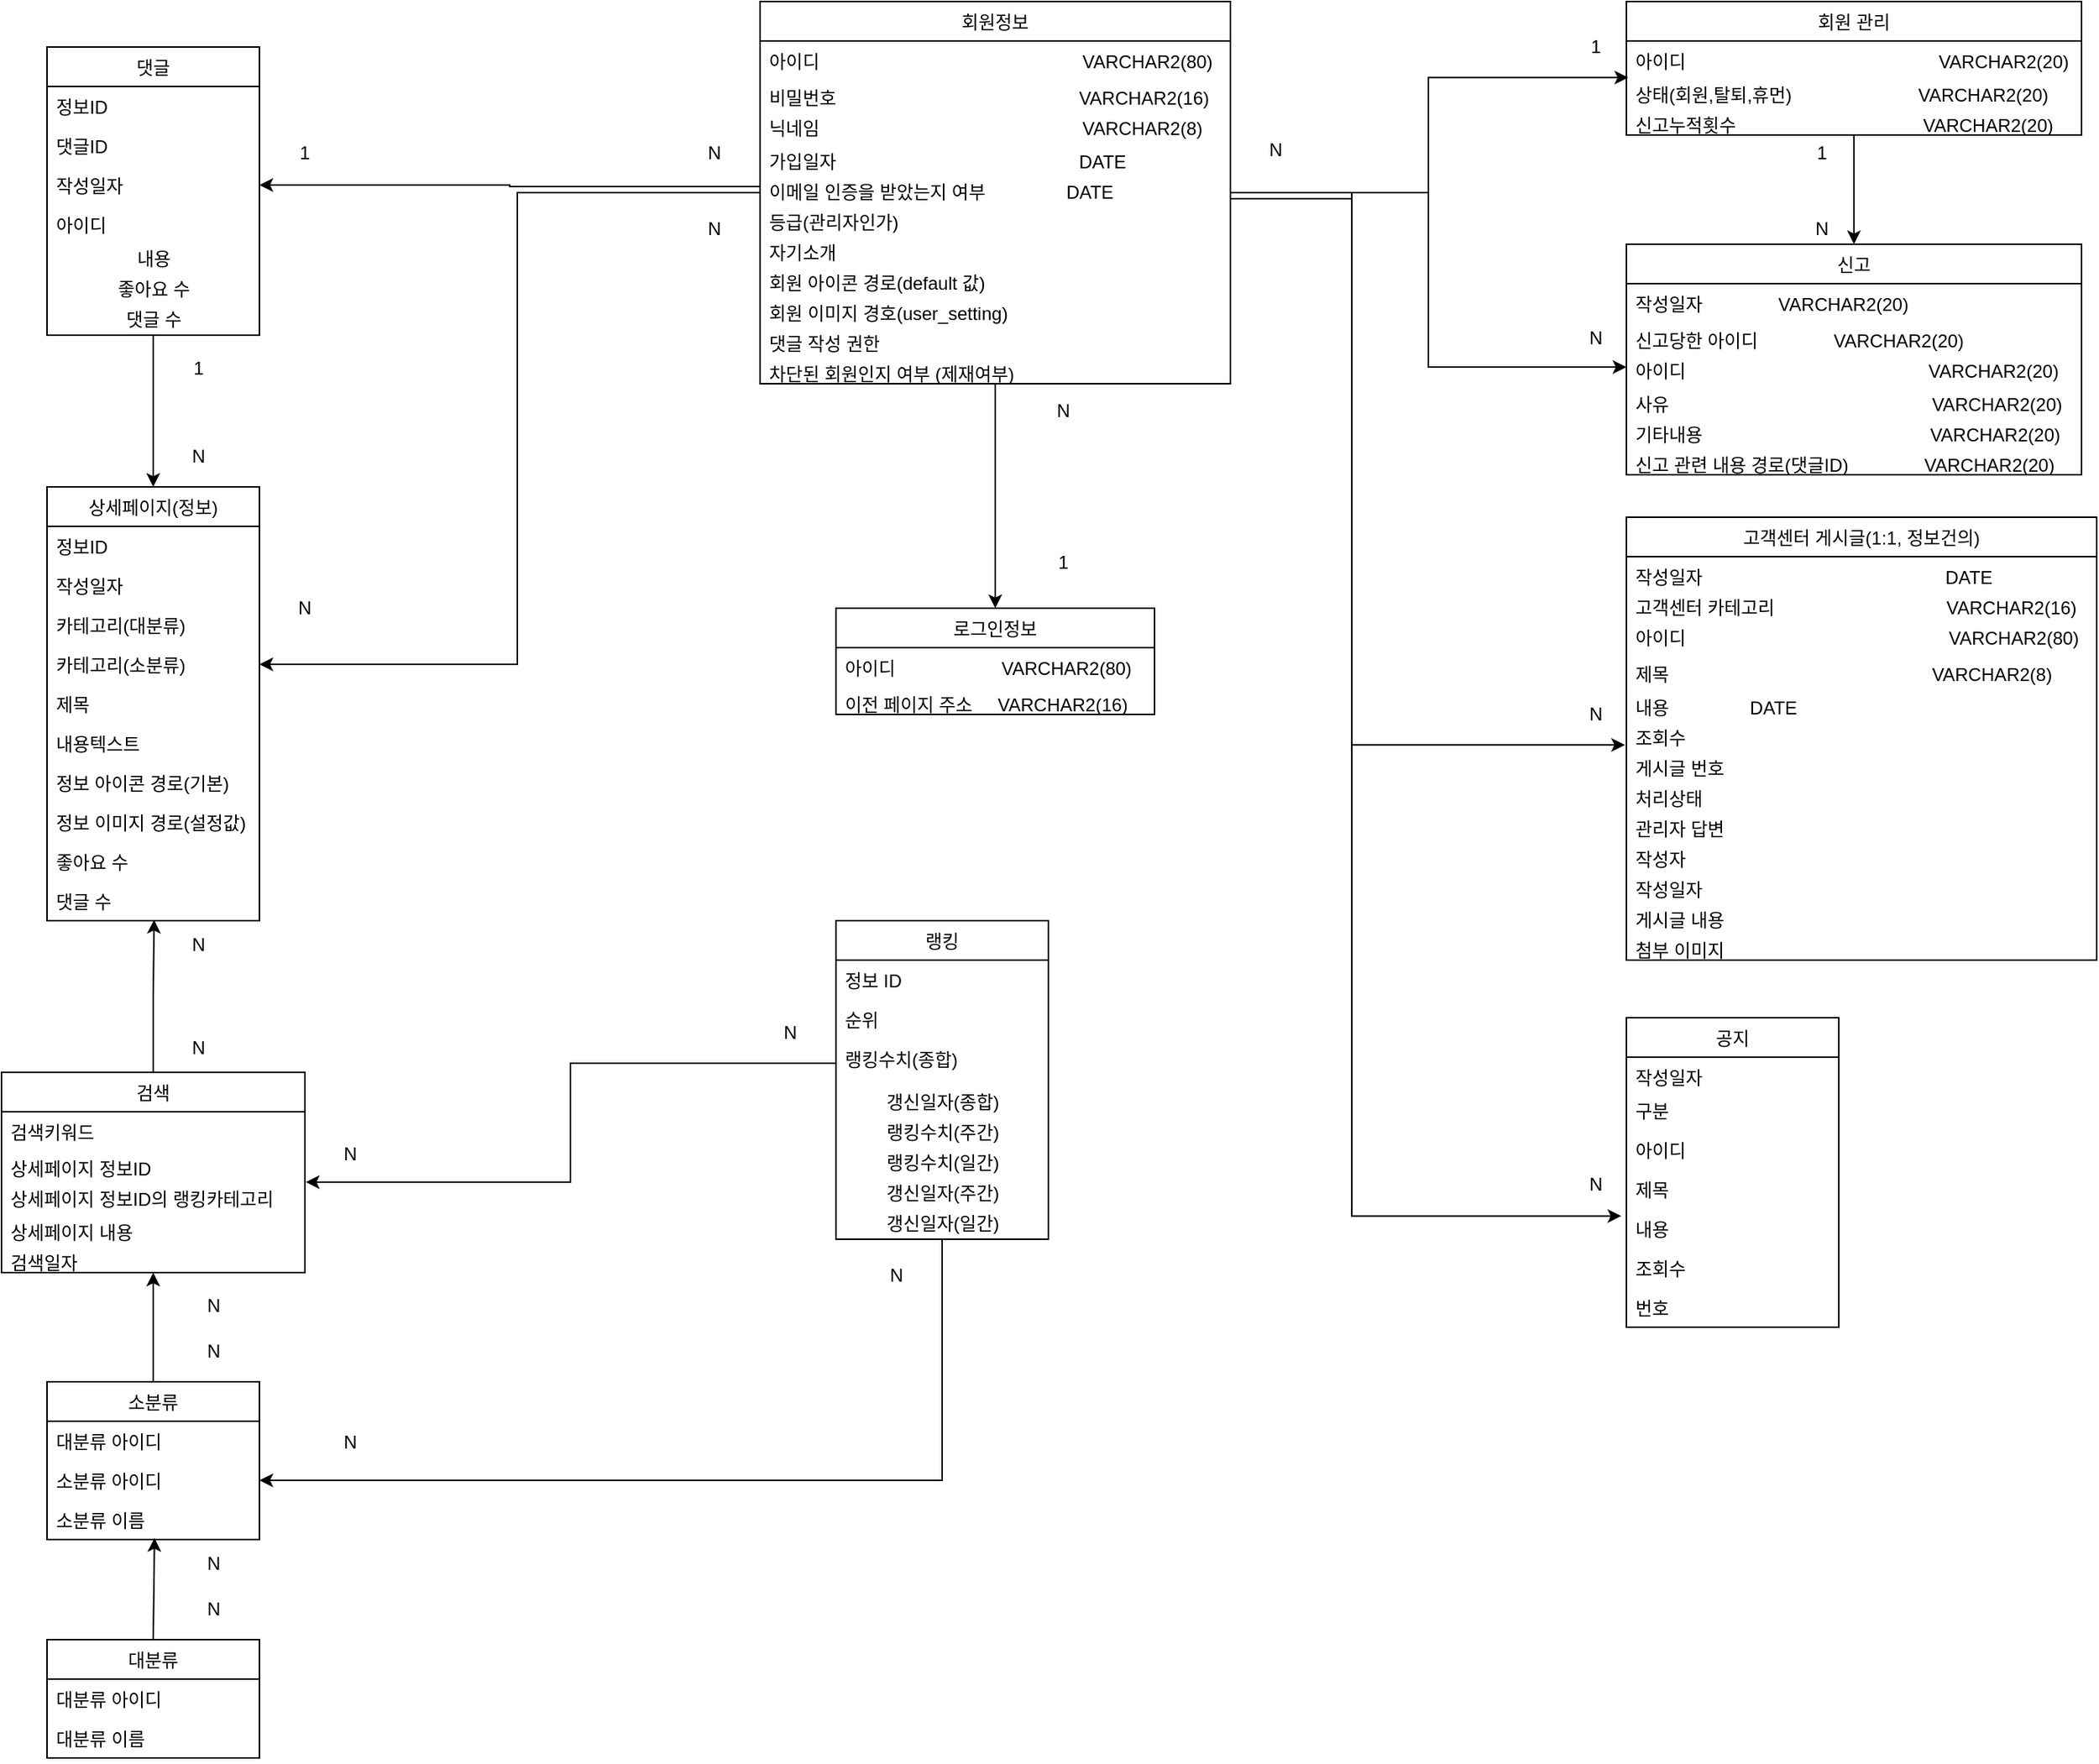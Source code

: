 <mxfile version="14.7.6" type="device"><diagram id="ilCBBwnKP5rNLLrnagjf" name="Page-1"><mxGraphModel dx="1185" dy="662" grid="1" gridSize="10" guides="1" tooltips="1" connect="1" arrows="1" fold="1" page="1" pageScale="1" pageWidth="827" pageHeight="1169" math="0" shadow="0"><root><mxCell id="0"/><mxCell id="1" parent="0"/><mxCell id="AEKzTdL8AYsi9H7wAGxm-155" style="edgeStyle=orthogonalEdgeStyle;rounded=0;orthogonalLoop=1;jettySize=auto;html=1;entryX=0.5;entryY=0;entryDx=0;entryDy=0;" parent="1" source="eiEnOBpmQCsjk8yHMQKe-15" target="AEKzTdL8AYsi9H7wAGxm-5" edge="1"><mxGeometry relative="1" as="geometry"/></mxCell><mxCell id="AEKzTdL8AYsi9H7wAGxm-156" style="edgeStyle=orthogonalEdgeStyle;rounded=0;orthogonalLoop=1;jettySize=auto;html=1;entryX=1;entryY=0.5;entryDx=0;entryDy=0;" parent="1" source="eiEnOBpmQCsjk8yHMQKe-15" target="AEKzTdL8AYsi9H7wAGxm-81" edge="1"><mxGeometry relative="1" as="geometry"><mxPoint x="520" y="490" as="targetPoint"/><Array as="points"><mxPoint x="510" y="156"/><mxPoint x="510" y="467"/></Array></mxGeometry></mxCell><mxCell id="AEKzTdL8AYsi9H7wAGxm-162" style="edgeStyle=orthogonalEdgeStyle;rounded=0;orthogonalLoop=1;jettySize=auto;html=1;entryX=0.004;entryY=0.106;entryDx=0;entryDy=0;entryPerimeter=0;" parent="1" source="eiEnOBpmQCsjk8yHMQKe-15" target="AEKzTdL8AYsi9H7wAGxm-36" edge="1"><mxGeometry relative="1" as="geometry"/></mxCell><mxCell id="AEKzTdL8AYsi9H7wAGxm-163" style="edgeStyle=orthogonalEdgeStyle;rounded=0;orthogonalLoop=1;jettySize=auto;html=1;entryX=0;entryY=0.5;entryDx=0;entryDy=0;" parent="1" source="eiEnOBpmQCsjk8yHMQKe-15" target="AEKzTdL8AYsi9H7wAGxm-23" edge="1"><mxGeometry relative="1" as="geometry"/></mxCell><mxCell id="AEKzTdL8AYsi9H7wAGxm-166" style="edgeStyle=orthogonalEdgeStyle;rounded=0;orthogonalLoop=1;jettySize=auto;html=1;entryX=-0.024;entryY=0.181;entryDx=0;entryDy=0;entryPerimeter=0;" parent="1" source="eiEnOBpmQCsjk8yHMQKe-15" target="AEKzTdL8AYsi9H7wAGxm-93" edge="1"><mxGeometry relative="1" as="geometry"><Array as="points"><mxPoint x="1060" y="156"/><mxPoint x="1060" y="831"/></Array></mxGeometry></mxCell><mxCell id="eiEnOBpmQCsjk8yHMQKe-15" value="회원정보" style="swimlane;fontStyle=0;childLayout=stackLayout;horizontal=1;startSize=26;horizontalStack=0;resizeParent=1;resizeParentMax=0;resizeLast=0;collapsible=1;marginBottom=0;" parent="1" vertex="1"><mxGeometry x="670" y="30" width="310" height="252" as="geometry"/></mxCell><mxCell id="eiEnOBpmQCsjk8yHMQKe-16" value="아이디                                                    VARCHAR2(80)" style="text;strokeColor=none;fillColor=none;align=left;verticalAlign=top;spacingLeft=4;spacingRight=4;overflow=hidden;rotatable=0;points=[[0,0.5],[1,0.5]];portConstraint=eastwest;" parent="eiEnOBpmQCsjk8yHMQKe-15" vertex="1"><mxGeometry y="26" width="310" height="24" as="geometry"/></mxCell><mxCell id="eiEnOBpmQCsjk8yHMQKe-17" value="비밀번호                                                VARCHAR2(16)" style="text;strokeColor=none;fillColor=none;align=left;verticalAlign=top;spacingLeft=4;spacingRight=4;overflow=hidden;rotatable=0;points=[[0,0.5],[1,0.5]];portConstraint=eastwest;" parent="eiEnOBpmQCsjk8yHMQKe-15" vertex="1"><mxGeometry y="50" width="310" height="20" as="geometry"/></mxCell><mxCell id="eiEnOBpmQCsjk8yHMQKe-18" value="닉네임                                                    VARCHAR2(8)" style="text;strokeColor=none;fillColor=none;align=left;verticalAlign=top;spacingLeft=4;spacingRight=4;overflow=hidden;rotatable=0;points=[[0,0.5],[1,0.5]];portConstraint=eastwest;" parent="eiEnOBpmQCsjk8yHMQKe-15" vertex="1"><mxGeometry y="70" width="310" height="22" as="geometry"/></mxCell><mxCell id="AEKzTdL8AYsi9H7wAGxm-11" value="가입일자                                                DATE" style="text;strokeColor=none;fillColor=none;align=left;verticalAlign=top;spacingLeft=4;spacingRight=4;overflow=hidden;rotatable=0;points=[[0,0.5],[1,0.5]];portConstraint=eastwest;" parent="eiEnOBpmQCsjk8yHMQKe-15" vertex="1"><mxGeometry y="92" width="310" height="20" as="geometry"/></mxCell><mxCell id="AEKzTdL8AYsi9H7wAGxm-17" value="이메일 인증을 받았는지 여부                DATE" style="text;strokeColor=none;fillColor=none;align=left;verticalAlign=top;spacingLeft=4;spacingRight=4;overflow=hidden;rotatable=0;points=[[0,0.5],[1,0.5]];portConstraint=eastwest;" parent="eiEnOBpmQCsjk8yHMQKe-15" vertex="1"><mxGeometry y="112" width="310" height="20" as="geometry"/></mxCell><mxCell id="AEKzTdL8AYsi9H7wAGxm-14" value="등급(관리자인가)" style="text;strokeColor=none;fillColor=none;align=left;verticalAlign=top;spacingLeft=4;spacingRight=4;overflow=hidden;rotatable=0;points=[[0,0.5],[1,0.5]];portConstraint=eastwest;" parent="eiEnOBpmQCsjk8yHMQKe-15" vertex="1"><mxGeometry y="132" width="310" height="20" as="geometry"/></mxCell><mxCell id="AEKzTdL8AYsi9H7wAGxm-15" value="자기소개" style="text;strokeColor=none;fillColor=none;align=left;verticalAlign=top;spacingLeft=4;spacingRight=4;overflow=hidden;rotatable=0;points=[[0,0.5],[1,0.5]];portConstraint=eastwest;" parent="eiEnOBpmQCsjk8yHMQKe-15" vertex="1"><mxGeometry y="152" width="310" height="20" as="geometry"/></mxCell><mxCell id="AEKzTdL8AYsi9H7wAGxm-16" value="회원 아이콘 경로(default 값)" style="text;strokeColor=none;fillColor=none;align=left;verticalAlign=top;spacingLeft=4;spacingRight=4;overflow=hidden;rotatable=0;points=[[0,0.5],[1,0.5]];portConstraint=eastwest;" parent="eiEnOBpmQCsjk8yHMQKe-15" vertex="1"><mxGeometry y="172" width="310" height="20" as="geometry"/></mxCell><mxCell id="AEKzTdL8AYsi9H7wAGxm-13" value="회원 이미지 경호(user_setting)" style="text;strokeColor=none;fillColor=none;align=left;verticalAlign=top;spacingLeft=4;spacingRight=4;overflow=hidden;rotatable=0;points=[[0,0.5],[1,0.5]];portConstraint=eastwest;" parent="eiEnOBpmQCsjk8yHMQKe-15" vertex="1"><mxGeometry y="192" width="310" height="20" as="geometry"/></mxCell><mxCell id="eiEnOBpmQCsjk8yHMQKe-19" value="댓글 작성 권한" style="text;strokeColor=none;fillColor=none;align=left;verticalAlign=top;spacingLeft=4;spacingRight=4;overflow=hidden;rotatable=0;points=[[0,0.5],[1,0.5]];portConstraint=eastwest;" parent="eiEnOBpmQCsjk8yHMQKe-15" vertex="1"><mxGeometry y="212" width="310" height="20" as="geometry"/></mxCell><mxCell id="AEKzTdL8AYsi9H7wAGxm-12" value="차단된 회원인지 여부 (제재여부)" style="text;strokeColor=none;fillColor=none;align=left;verticalAlign=top;spacingLeft=4;spacingRight=4;overflow=hidden;rotatable=0;points=[[0,0.5],[1,0.5]];portConstraint=eastwest;" parent="eiEnOBpmQCsjk8yHMQKe-15" vertex="1"><mxGeometry y="232" width="310" height="20" as="geometry"/></mxCell><mxCell id="AEKzTdL8AYsi9H7wAGxm-167" style="edgeStyle=orthogonalEdgeStyle;rounded=0;orthogonalLoop=1;jettySize=auto;html=1;entryX=0.504;entryY=0.977;entryDx=0;entryDy=0;entryPerimeter=0;" parent="1" source="eiEnOBpmQCsjk8yHMQKe-48" target="AEKzTdL8AYsi9H7wAGxm-87" edge="1"><mxGeometry relative="1" as="geometry"/></mxCell><mxCell id="eiEnOBpmQCsjk8yHMQKe-48" value="검색" style="swimlane;fontStyle=0;childLayout=stackLayout;horizontal=1;startSize=26;horizontalStack=0;resizeParent=1;resizeParentMax=0;resizeLast=0;collapsible=1;marginBottom=0;" parent="1" vertex="1"><mxGeometry x="170" y="736" width="200" height="132" as="geometry"/></mxCell><mxCell id="eiEnOBpmQCsjk8yHMQKe-49" value="검색키워드" style="text;strokeColor=none;fillColor=none;align=left;verticalAlign=top;spacingLeft=4;spacingRight=4;overflow=hidden;rotatable=0;points=[[0,0.5],[1,0.5]];portConstraint=eastwest;" parent="eiEnOBpmQCsjk8yHMQKe-48" vertex="1"><mxGeometry y="26" width="200" height="24" as="geometry"/></mxCell><mxCell id="eiEnOBpmQCsjk8yHMQKe-50" value="상세페이지 정보ID" style="text;strokeColor=none;fillColor=none;align=left;verticalAlign=top;spacingLeft=4;spacingRight=4;overflow=hidden;rotatable=0;points=[[0,0.5],[1,0.5]];portConstraint=eastwest;" parent="eiEnOBpmQCsjk8yHMQKe-48" vertex="1"><mxGeometry y="50" width="200" height="20" as="geometry"/></mxCell><mxCell id="eiEnOBpmQCsjk8yHMQKe-51" value="상세페이지 정보ID의 랭킹카테고리" style="text;strokeColor=none;fillColor=none;align=left;verticalAlign=top;spacingLeft=4;spacingRight=4;overflow=hidden;rotatable=0;points=[[0,0.5],[1,0.5]];portConstraint=eastwest;" parent="eiEnOBpmQCsjk8yHMQKe-48" vertex="1"><mxGeometry y="70" width="200" height="22" as="geometry"/></mxCell><mxCell id="eiEnOBpmQCsjk8yHMQKe-52" value="상세페이지 내용" style="text;strokeColor=none;fillColor=none;align=left;verticalAlign=top;spacingLeft=4;spacingRight=4;overflow=hidden;rotatable=0;points=[[0,0.5],[1,0.5]];portConstraint=eastwest;" parent="eiEnOBpmQCsjk8yHMQKe-48" vertex="1"><mxGeometry y="92" width="200" height="20" as="geometry"/></mxCell><mxCell id="AEKzTdL8AYsi9H7wAGxm-52" value="검색일자" style="text;strokeColor=none;fillColor=none;align=left;verticalAlign=top;spacingLeft=4;spacingRight=4;overflow=hidden;rotatable=0;points=[[0,0.5],[1,0.5]];portConstraint=eastwest;" parent="eiEnOBpmQCsjk8yHMQKe-48" vertex="1"><mxGeometry y="112" width="200" height="20" as="geometry"/></mxCell><mxCell id="AEKzTdL8AYsi9H7wAGxm-5" value="로그인정보" style="swimlane;fontStyle=0;childLayout=stackLayout;horizontal=1;startSize=26;horizontalStack=0;resizeParent=1;resizeParentMax=0;resizeLast=0;collapsible=1;marginBottom=0;" parent="1" vertex="1"><mxGeometry x="720" y="430" width="210" height="70" as="geometry"/></mxCell><mxCell id="AEKzTdL8AYsi9H7wAGxm-6" value="아이디                     VARCHAR2(80)" style="text;strokeColor=none;fillColor=none;align=left;verticalAlign=top;spacingLeft=4;spacingRight=4;overflow=hidden;rotatable=0;points=[[0,0.5],[1,0.5]];portConstraint=eastwest;" parent="AEKzTdL8AYsi9H7wAGxm-5" vertex="1"><mxGeometry y="26" width="210" height="24" as="geometry"/></mxCell><mxCell id="AEKzTdL8AYsi9H7wAGxm-7" value="이전 페이지 주소     VARCHAR2(16)" style="text;strokeColor=none;fillColor=none;align=left;verticalAlign=top;spacingLeft=4;spacingRight=4;overflow=hidden;rotatable=0;points=[[0,0.5],[1,0.5]];portConstraint=eastwest;" parent="AEKzTdL8AYsi9H7wAGxm-5" vertex="1"><mxGeometry y="50" width="210" height="20" as="geometry"/></mxCell><mxCell id="AEKzTdL8AYsi9H7wAGxm-20" value="신고" style="swimlane;fontStyle=0;childLayout=stackLayout;horizontal=1;startSize=26;horizontalStack=0;resizeParent=1;resizeParentMax=0;resizeLast=0;collapsible=1;marginBottom=0;" parent="1" vertex="1"><mxGeometry x="1241" y="190" width="300" height="152" as="geometry"/></mxCell><mxCell id="AEKzTdL8AYsi9H7wAGxm-21" value="작성일자               VARCHAR2(20)" style="text;strokeColor=none;fillColor=none;align=left;verticalAlign=top;spacingLeft=4;spacingRight=4;overflow=hidden;rotatable=0;points=[[0,0.5],[1,0.5]];portConstraint=eastwest;" parent="AEKzTdL8AYsi9H7wAGxm-20" vertex="1"><mxGeometry y="26" width="300" height="24" as="geometry"/></mxCell><mxCell id="AEKzTdL8AYsi9H7wAGxm-22" value="신고당한 아이디               VARCHAR2(20)" style="text;strokeColor=none;fillColor=none;align=left;verticalAlign=top;spacingLeft=4;spacingRight=4;overflow=hidden;rotatable=0;points=[[0,0.5],[1,0.5]];portConstraint=eastwest;" parent="AEKzTdL8AYsi9H7wAGxm-20" vertex="1"><mxGeometry y="50" width="300" height="20" as="geometry"/></mxCell><mxCell id="AEKzTdL8AYsi9H7wAGxm-23" value="아이디                                                VARCHAR2(20)" style="text;strokeColor=none;fillColor=none;align=left;verticalAlign=top;spacingLeft=4;spacingRight=4;overflow=hidden;rotatable=0;points=[[0,0.5],[1,0.5]];portConstraint=eastwest;" parent="AEKzTdL8AYsi9H7wAGxm-20" vertex="1"><mxGeometry y="70" width="300" height="22" as="geometry"/></mxCell><mxCell id="AEKzTdL8AYsi9H7wAGxm-24" value="사유                                                    VARCHAR2(20)" style="text;strokeColor=none;fillColor=none;align=left;verticalAlign=top;spacingLeft=4;spacingRight=4;overflow=hidden;rotatable=0;points=[[0,0.5],[1,0.5]];portConstraint=eastwest;" parent="AEKzTdL8AYsi9H7wAGxm-20" vertex="1"><mxGeometry y="92" width="300" height="20" as="geometry"/></mxCell><mxCell id="AEKzTdL8AYsi9H7wAGxm-26" value="기타내용                                             VARCHAR2(20)" style="text;strokeColor=none;fillColor=none;align=left;verticalAlign=top;spacingLeft=4;spacingRight=4;overflow=hidden;rotatable=0;points=[[0,0.5],[1,0.5]];portConstraint=eastwest;" parent="AEKzTdL8AYsi9H7wAGxm-20" vertex="1"><mxGeometry y="112" width="300" height="20" as="geometry"/></mxCell><mxCell id="AEKzTdL8AYsi9H7wAGxm-25" value="신고 관련 내용 경로(댓글ID)               VARCHAR2(20)" style="text;strokeColor=none;fillColor=none;align=left;verticalAlign=top;spacingLeft=4;spacingRight=4;overflow=hidden;rotatable=0;points=[[0,0.5],[1,0.5]];portConstraint=eastwest;" parent="AEKzTdL8AYsi9H7wAGxm-20" vertex="1"><mxGeometry y="132" width="300" height="20" as="geometry"/></mxCell><mxCell id="AEKzTdL8AYsi9H7wAGxm-164" style="edgeStyle=orthogonalEdgeStyle;rounded=0;orthogonalLoop=1;jettySize=auto;html=1;entryX=0.5;entryY=0;entryDx=0;entryDy=0;" parent="1" source="AEKzTdL8AYsi9H7wAGxm-34" target="AEKzTdL8AYsi9H7wAGxm-20" edge="1"><mxGeometry relative="1" as="geometry"/></mxCell><mxCell id="AEKzTdL8AYsi9H7wAGxm-34" value="회원 관리" style="swimlane;fontStyle=0;childLayout=stackLayout;horizontal=1;startSize=26;horizontalStack=0;resizeParent=1;resizeParentMax=0;resizeLast=0;collapsible=1;marginBottom=0;" parent="1" vertex="1"><mxGeometry x="1241" y="30" width="300" height="88" as="geometry"/></mxCell><mxCell id="AEKzTdL8AYsi9H7wAGxm-35" value="아이디                                                  VARCHAR2(20)" style="text;strokeColor=none;fillColor=none;align=left;verticalAlign=top;spacingLeft=4;spacingRight=4;overflow=hidden;rotatable=0;points=[[0,0.5],[1,0.5]];portConstraint=eastwest;" parent="AEKzTdL8AYsi9H7wAGxm-34" vertex="1"><mxGeometry y="26" width="300" height="22" as="geometry"/></mxCell><mxCell id="AEKzTdL8AYsi9H7wAGxm-36" value="상태(회원,탈퇴,휴먼)                         VARCHAR2(20)" style="text;strokeColor=none;fillColor=none;align=left;verticalAlign=top;spacingLeft=4;spacingRight=4;overflow=hidden;rotatable=0;points=[[0,0.5],[1,0.5]];portConstraint=eastwest;" parent="AEKzTdL8AYsi9H7wAGxm-34" vertex="1"><mxGeometry y="48" width="300" height="20" as="geometry"/></mxCell><mxCell id="AEKzTdL8AYsi9H7wAGxm-37" value="신고누적횟수                                     VARCHAR2(20)" style="text;strokeColor=none;fillColor=none;align=left;verticalAlign=top;spacingLeft=4;spacingRight=4;overflow=hidden;rotatable=0;points=[[0,0.5],[1,0.5]];portConstraint=eastwest;" parent="AEKzTdL8AYsi9H7wAGxm-34" vertex="1"><mxGeometry y="68" width="300" height="20" as="geometry"/></mxCell><mxCell id="AEKzTdL8AYsi9H7wAGxm-38" value="고객센터 게시글(1:1, 정보건의)" style="swimlane;fontStyle=0;childLayout=stackLayout;horizontal=1;startSize=26;horizontalStack=0;resizeParent=1;resizeParentMax=0;resizeLast=0;collapsible=1;marginBottom=0;" parent="1" vertex="1"><mxGeometry x="1241" y="370" width="310" height="292" as="geometry"/></mxCell><mxCell id="AEKzTdL8AYsi9H7wAGxm-42" value="작성일자                                                DATE" style="text;strokeColor=none;fillColor=none;align=left;verticalAlign=top;spacingLeft=4;spacingRight=4;overflow=hidden;rotatable=0;points=[[0,0.5],[1,0.5]];portConstraint=eastwest;" parent="AEKzTdL8AYsi9H7wAGxm-38" vertex="1"><mxGeometry y="26" width="310" height="20" as="geometry"/></mxCell><mxCell id="AEKzTdL8AYsi9H7wAGxm-40" value="고객센터 카테고리                                  VARCHAR2(16)" style="text;strokeColor=none;fillColor=none;align=left;verticalAlign=top;spacingLeft=4;spacingRight=4;overflow=hidden;rotatable=0;points=[[0,0.5],[1,0.5]];portConstraint=eastwest;" parent="AEKzTdL8AYsi9H7wAGxm-38" vertex="1"><mxGeometry y="46" width="310" height="20" as="geometry"/></mxCell><mxCell id="AEKzTdL8AYsi9H7wAGxm-39" value="아이디                                                    VARCHAR2(80)" style="text;strokeColor=none;fillColor=none;align=left;verticalAlign=top;spacingLeft=4;spacingRight=4;overflow=hidden;rotatable=0;points=[[0,0.5],[1,0.5]];portConstraint=eastwest;" parent="AEKzTdL8AYsi9H7wAGxm-38" vertex="1"><mxGeometry y="66" width="310" height="24" as="geometry"/></mxCell><mxCell id="AEKzTdL8AYsi9H7wAGxm-41" value="제목                                                    VARCHAR2(8)" style="text;strokeColor=none;fillColor=none;align=left;verticalAlign=top;spacingLeft=4;spacingRight=4;overflow=hidden;rotatable=0;points=[[0,0.5],[1,0.5]];portConstraint=eastwest;" parent="AEKzTdL8AYsi9H7wAGxm-38" vertex="1"><mxGeometry y="90" width="310" height="22" as="geometry"/></mxCell><mxCell id="AEKzTdL8AYsi9H7wAGxm-43" value="내용                DATE" style="text;strokeColor=none;fillColor=none;align=left;verticalAlign=top;spacingLeft=4;spacingRight=4;overflow=hidden;rotatable=0;points=[[0,0.5],[1,0.5]];portConstraint=eastwest;" parent="AEKzTdL8AYsi9H7wAGxm-38" vertex="1"><mxGeometry y="112" width="310" height="20" as="geometry"/></mxCell><mxCell id="AEKzTdL8AYsi9H7wAGxm-44" value="조회수" style="text;strokeColor=none;fillColor=none;align=left;verticalAlign=top;spacingLeft=4;spacingRight=4;overflow=hidden;rotatable=0;points=[[0,0.5],[1,0.5]];portConstraint=eastwest;" parent="AEKzTdL8AYsi9H7wAGxm-38" vertex="1"><mxGeometry y="132" width="310" height="20" as="geometry"/></mxCell><mxCell id="AEKzTdL8AYsi9H7wAGxm-45" value="게시글 번호" style="text;strokeColor=none;fillColor=none;align=left;verticalAlign=top;spacingLeft=4;spacingRight=4;overflow=hidden;rotatable=0;points=[[0,0.5],[1,0.5]];portConstraint=eastwest;" parent="AEKzTdL8AYsi9H7wAGxm-38" vertex="1"><mxGeometry y="152" width="310" height="20" as="geometry"/></mxCell><mxCell id="AEKzTdL8AYsi9H7wAGxm-46" value="처리상태" style="text;strokeColor=none;fillColor=none;align=left;verticalAlign=top;spacingLeft=4;spacingRight=4;overflow=hidden;rotatable=0;points=[[0,0.5],[1,0.5]];portConstraint=eastwest;" parent="AEKzTdL8AYsi9H7wAGxm-38" vertex="1"><mxGeometry y="172" width="310" height="20" as="geometry"/></mxCell><mxCell id="AEKzTdL8AYsi9H7wAGxm-47" value="관리자 답변" style="text;strokeColor=none;fillColor=none;align=left;verticalAlign=top;spacingLeft=4;spacingRight=4;overflow=hidden;rotatable=0;points=[[0,0.5],[1,0.5]];portConstraint=eastwest;" parent="AEKzTdL8AYsi9H7wAGxm-38" vertex="1"><mxGeometry y="192" width="310" height="20" as="geometry"/></mxCell><mxCell id="AEKzTdL8AYsi9H7wAGxm-48" value="작성자" style="text;strokeColor=none;fillColor=none;align=left;verticalAlign=top;spacingLeft=4;spacingRight=4;overflow=hidden;rotatable=0;points=[[0,0.5],[1,0.5]];portConstraint=eastwest;" parent="AEKzTdL8AYsi9H7wAGxm-38" vertex="1"><mxGeometry y="212" width="310" height="20" as="geometry"/></mxCell><mxCell id="AEKzTdL8AYsi9H7wAGxm-49" value="작성일자" style="text;strokeColor=none;fillColor=none;align=left;verticalAlign=top;spacingLeft=4;spacingRight=4;overflow=hidden;rotatable=0;points=[[0,0.5],[1,0.5]];portConstraint=eastwest;" parent="AEKzTdL8AYsi9H7wAGxm-38" vertex="1"><mxGeometry y="232" width="310" height="20" as="geometry"/></mxCell><mxCell id="AEKzTdL8AYsi9H7wAGxm-51" value="게시글 내용" style="text;strokeColor=none;fillColor=none;align=left;verticalAlign=top;spacingLeft=4;spacingRight=4;overflow=hidden;rotatable=0;points=[[0,0.5],[1,0.5]];portConstraint=eastwest;" parent="AEKzTdL8AYsi9H7wAGxm-38" vertex="1"><mxGeometry y="252" width="310" height="20" as="geometry"/></mxCell><mxCell id="AEKzTdL8AYsi9H7wAGxm-50" value="첨부 이미지" style="text;strokeColor=none;fillColor=none;align=left;verticalAlign=top;spacingLeft=4;spacingRight=4;overflow=hidden;rotatable=0;points=[[0,0.5],[1,0.5]];portConstraint=eastwest;" parent="AEKzTdL8AYsi9H7wAGxm-38" vertex="1"><mxGeometry y="272" width="310" height="20" as="geometry"/></mxCell><mxCell id="AEKzTdL8AYsi9H7wAGxm-53" value="소분류" style="swimlane;fontStyle=0;childLayout=stackLayout;horizontal=1;startSize=26;horizontalStack=0;resizeParent=1;resizeParentMax=0;resizeLast=0;collapsible=1;marginBottom=0;" parent="1" vertex="1"><mxGeometry x="200" y="940" width="140" height="104" as="geometry"/></mxCell><mxCell id="AEKzTdL8AYsi9H7wAGxm-54" value="대분류 아이디" style="text;strokeColor=none;fillColor=none;align=left;verticalAlign=top;spacingLeft=4;spacingRight=4;overflow=hidden;rotatable=0;points=[[0,0.5],[1,0.5]];portConstraint=eastwest;" parent="AEKzTdL8AYsi9H7wAGxm-53" vertex="1"><mxGeometry y="26" width="140" height="26" as="geometry"/></mxCell><mxCell id="AEKzTdL8AYsi9H7wAGxm-55" value="소분류 아이디" style="text;strokeColor=none;fillColor=none;align=left;verticalAlign=top;spacingLeft=4;spacingRight=4;overflow=hidden;rotatable=0;points=[[0,0.5],[1,0.5]];portConstraint=eastwest;" parent="AEKzTdL8AYsi9H7wAGxm-53" vertex="1"><mxGeometry y="52" width="140" height="26" as="geometry"/></mxCell><mxCell id="AEKzTdL8AYsi9H7wAGxm-56" value="소분류 이름" style="text;strokeColor=none;fillColor=none;align=left;verticalAlign=top;spacingLeft=4;spacingRight=4;overflow=hidden;rotatable=0;points=[[0,0.5],[1,0.5]];portConstraint=eastwest;" parent="AEKzTdL8AYsi9H7wAGxm-53" vertex="1"><mxGeometry y="78" width="140" height="26" as="geometry"/></mxCell><mxCell id="AEKzTdL8AYsi9H7wAGxm-57" value="대분류" style="swimlane;fontStyle=0;childLayout=stackLayout;horizontal=1;startSize=26;horizontalStack=0;resizeParent=1;resizeParentMax=0;resizeLast=0;collapsible=1;marginBottom=0;" parent="1" vertex="1"><mxGeometry x="200" y="1110" width="140" height="78" as="geometry"/></mxCell><mxCell id="AEKzTdL8AYsi9H7wAGxm-58" value="대분류 아이디" style="text;strokeColor=none;fillColor=none;align=left;verticalAlign=top;spacingLeft=4;spacingRight=4;overflow=hidden;rotatable=0;points=[[0,0.5],[1,0.5]];portConstraint=eastwest;" parent="AEKzTdL8AYsi9H7wAGxm-57" vertex="1"><mxGeometry y="26" width="140" height="26" as="geometry"/></mxCell><mxCell id="AEKzTdL8AYsi9H7wAGxm-59" value="대분류 이름&#10;" style="text;strokeColor=none;fillColor=none;align=left;verticalAlign=top;spacingLeft=4;spacingRight=4;overflow=hidden;rotatable=0;points=[[0,0.5],[1,0.5]];portConstraint=eastwest;" parent="AEKzTdL8AYsi9H7wAGxm-57" vertex="1"><mxGeometry y="52" width="140" height="26" as="geometry"/></mxCell><mxCell id="AEKzTdL8AYsi9H7wAGxm-159" style="edgeStyle=orthogonalEdgeStyle;rounded=0;orthogonalLoop=1;jettySize=auto;html=1;entryX=0.5;entryY=0;entryDx=0;entryDy=0;" parent="1" source="AEKzTdL8AYsi9H7wAGxm-60" target="AEKzTdL8AYsi9H7wAGxm-77" edge="1"><mxGeometry relative="1" as="geometry"/></mxCell><mxCell id="AEKzTdL8AYsi9H7wAGxm-60" value="댓글" style="swimlane;fontStyle=0;childLayout=stackLayout;horizontal=1;startSize=26;horizontalStack=0;resizeParent=1;resizeParentMax=0;resizeLast=0;collapsible=1;marginBottom=0;" parent="1" vertex="1"><mxGeometry x="200" y="60" width="140" height="190" as="geometry"/></mxCell><mxCell id="AEKzTdL8AYsi9H7wAGxm-61" value="정보ID" style="text;strokeColor=none;fillColor=none;align=left;verticalAlign=top;spacingLeft=4;spacingRight=4;overflow=hidden;rotatable=0;points=[[0,0.5],[1,0.5]];portConstraint=eastwest;" parent="AEKzTdL8AYsi9H7wAGxm-60" vertex="1"><mxGeometry y="26" width="140" height="26" as="geometry"/></mxCell><mxCell id="AEKzTdL8AYsi9H7wAGxm-62" value="댓글ID" style="text;strokeColor=none;fillColor=none;align=left;verticalAlign=top;spacingLeft=4;spacingRight=4;overflow=hidden;rotatable=0;points=[[0,0.5],[1,0.5]];portConstraint=eastwest;" parent="AEKzTdL8AYsi9H7wAGxm-60" vertex="1"><mxGeometry y="52" width="140" height="26" as="geometry"/></mxCell><mxCell id="AEKzTdL8AYsi9H7wAGxm-63" value="작성일자" style="text;strokeColor=none;fillColor=none;align=left;verticalAlign=top;spacingLeft=4;spacingRight=4;overflow=hidden;rotatable=0;points=[[0,0.5],[1,0.5]];portConstraint=eastwest;" parent="AEKzTdL8AYsi9H7wAGxm-60" vertex="1"><mxGeometry y="78" width="140" height="26" as="geometry"/></mxCell><mxCell id="AEKzTdL8AYsi9H7wAGxm-64" value="아이디" style="text;strokeColor=none;fillColor=none;align=left;verticalAlign=top;spacingLeft=4;spacingRight=4;overflow=hidden;rotatable=0;points=[[0,0.5],[1,0.5]];portConstraint=eastwest;" parent="AEKzTdL8AYsi9H7wAGxm-60" vertex="1"><mxGeometry y="104" width="140" height="26" as="geometry"/></mxCell><mxCell id="AEKzTdL8AYsi9H7wAGxm-65" value="내용" style="text;html=1;align=center;verticalAlign=middle;resizable=0;points=[];autosize=1;strokeColor=none;" parent="AEKzTdL8AYsi9H7wAGxm-60" vertex="1"><mxGeometry y="130" width="140" height="20" as="geometry"/></mxCell><mxCell id="AEKzTdL8AYsi9H7wAGxm-66" value="좋아요 수" style="text;html=1;align=center;verticalAlign=middle;resizable=0;points=[];autosize=1;strokeColor=none;" parent="AEKzTdL8AYsi9H7wAGxm-60" vertex="1"><mxGeometry y="150" width="140" height="20" as="geometry"/></mxCell><mxCell id="AEKzTdL8AYsi9H7wAGxm-67" value="댓글 수" style="text;html=1;align=center;verticalAlign=middle;resizable=0;points=[];autosize=1;strokeColor=none;" parent="AEKzTdL8AYsi9H7wAGxm-60" vertex="1"><mxGeometry y="170" width="140" height="20" as="geometry"/></mxCell><mxCell id="AEKzTdL8AYsi9H7wAGxm-170" style="edgeStyle=orthogonalEdgeStyle;rounded=0;orthogonalLoop=1;jettySize=auto;html=1;entryX=1;entryY=0.5;entryDx=0;entryDy=0;" parent="1" source="AEKzTdL8AYsi9H7wAGxm-68" target="AEKzTdL8AYsi9H7wAGxm-55" edge="1"><mxGeometry relative="1" as="geometry"/></mxCell><mxCell id="AEKzTdL8AYsi9H7wAGxm-68" value="랭킹" style="swimlane;fontStyle=0;childLayout=stackLayout;horizontal=1;startSize=26;horizontalStack=0;resizeParent=1;resizeParentMax=0;resizeLast=0;collapsible=1;marginBottom=0;" parent="1" vertex="1"><mxGeometry x="720" y="636" width="140" height="210" as="geometry"/></mxCell><mxCell id="AEKzTdL8AYsi9H7wAGxm-69" value="정보 ID" style="text;strokeColor=none;fillColor=none;align=left;verticalAlign=top;spacingLeft=4;spacingRight=4;overflow=hidden;rotatable=0;points=[[0,0.5],[1,0.5]];portConstraint=eastwest;" parent="AEKzTdL8AYsi9H7wAGxm-68" vertex="1"><mxGeometry y="26" width="140" height="26" as="geometry"/></mxCell><mxCell id="AEKzTdL8AYsi9H7wAGxm-70" value="순위" style="text;strokeColor=none;fillColor=none;align=left;verticalAlign=top;spacingLeft=4;spacingRight=4;overflow=hidden;rotatable=0;points=[[0,0.5],[1,0.5]];portConstraint=eastwest;" parent="AEKzTdL8AYsi9H7wAGxm-68" vertex="1"><mxGeometry y="52" width="140" height="26" as="geometry"/></mxCell><mxCell id="AEKzTdL8AYsi9H7wAGxm-71" value="랭킹수치(종합)" style="text;strokeColor=none;fillColor=none;align=left;verticalAlign=top;spacingLeft=4;spacingRight=4;overflow=hidden;rotatable=0;points=[[0,0.5],[1,0.5]];portConstraint=eastwest;" parent="AEKzTdL8AYsi9H7wAGxm-68" vertex="1"><mxGeometry y="78" width="140" height="32" as="geometry"/></mxCell><mxCell id="AEKzTdL8AYsi9H7wAGxm-72" value="갱신일자(종합)" style="text;html=1;align=center;verticalAlign=middle;resizable=0;points=[];autosize=1;strokeColor=none;" parent="AEKzTdL8AYsi9H7wAGxm-68" vertex="1"><mxGeometry y="110" width="140" height="20" as="geometry"/></mxCell><mxCell id="AEKzTdL8AYsi9H7wAGxm-73" value="랭킹수치(주간)&lt;br&gt;" style="text;html=1;align=center;verticalAlign=middle;resizable=0;points=[];autosize=1;strokeColor=none;" parent="AEKzTdL8AYsi9H7wAGxm-68" vertex="1"><mxGeometry y="130" width="140" height="20" as="geometry"/></mxCell><mxCell id="AEKzTdL8AYsi9H7wAGxm-74" value="랭킹수치(일간)&lt;br&gt;" style="text;html=1;align=center;verticalAlign=middle;resizable=0;points=[];autosize=1;strokeColor=none;" parent="AEKzTdL8AYsi9H7wAGxm-68" vertex="1"><mxGeometry y="150" width="140" height="20" as="geometry"/></mxCell><mxCell id="AEKzTdL8AYsi9H7wAGxm-75" value="갱신일자(주간)" style="text;html=1;align=center;verticalAlign=middle;resizable=0;points=[];autosize=1;strokeColor=none;" parent="AEKzTdL8AYsi9H7wAGxm-68" vertex="1"><mxGeometry y="170" width="140" height="20" as="geometry"/></mxCell><mxCell id="AEKzTdL8AYsi9H7wAGxm-76" value="갱신일자(일간)" style="text;html=1;align=center;verticalAlign=middle;resizable=0;points=[];autosize=1;strokeColor=none;" parent="AEKzTdL8AYsi9H7wAGxm-68" vertex="1"><mxGeometry y="190" width="140" height="20" as="geometry"/></mxCell><mxCell id="AEKzTdL8AYsi9H7wAGxm-77" value="상세페이지(정보)" style="swimlane;fontStyle=0;childLayout=stackLayout;horizontal=1;startSize=26;horizontalStack=0;resizeParent=1;resizeParentMax=0;resizeLast=0;collapsible=1;marginBottom=0;" parent="1" vertex="1"><mxGeometry x="200" y="350" width="140" height="286" as="geometry"><mxRectangle x="-140" y="690" width="50" height="26" as="alternateBounds"/></mxGeometry></mxCell><mxCell id="AEKzTdL8AYsi9H7wAGxm-78" value="정보ID" style="text;strokeColor=none;fillColor=none;align=left;verticalAlign=top;spacingLeft=4;spacingRight=4;overflow=hidden;rotatable=0;points=[[0,0.5],[1,0.5]];portConstraint=eastwest;" parent="AEKzTdL8AYsi9H7wAGxm-77" vertex="1"><mxGeometry y="26" width="140" height="26" as="geometry"/></mxCell><mxCell id="AEKzTdL8AYsi9H7wAGxm-79" value="작성일자&#10;" style="text;strokeColor=none;fillColor=none;align=left;verticalAlign=top;spacingLeft=4;spacingRight=4;overflow=hidden;rotatable=0;points=[[0,0.5],[1,0.5]];portConstraint=eastwest;" parent="AEKzTdL8AYsi9H7wAGxm-77" vertex="1"><mxGeometry y="52" width="140" height="26" as="geometry"/></mxCell><mxCell id="AEKzTdL8AYsi9H7wAGxm-80" value="카테고리(대분류)&#10;" style="text;strokeColor=none;fillColor=none;align=left;verticalAlign=top;spacingLeft=4;spacingRight=4;overflow=hidden;rotatable=0;points=[[0,0.5],[1,0.5]];portConstraint=eastwest;" parent="AEKzTdL8AYsi9H7wAGxm-77" vertex="1"><mxGeometry y="78" width="140" height="26" as="geometry"/></mxCell><mxCell id="AEKzTdL8AYsi9H7wAGxm-81" value="카테고리(소분류)&#10;" style="text;strokeColor=none;fillColor=none;align=left;verticalAlign=top;spacingLeft=4;spacingRight=4;overflow=hidden;rotatable=0;points=[[0,0.5],[1,0.5]];portConstraint=eastwest;" parent="AEKzTdL8AYsi9H7wAGxm-77" vertex="1"><mxGeometry y="104" width="140" height="26" as="geometry"/></mxCell><mxCell id="AEKzTdL8AYsi9H7wAGxm-82" value="제목   &#10;" style="text;strokeColor=none;fillColor=none;align=left;verticalAlign=top;spacingLeft=4;spacingRight=4;overflow=hidden;rotatable=0;points=[[0,0.5],[1,0.5]];portConstraint=eastwest;" parent="AEKzTdL8AYsi9H7wAGxm-77" vertex="1"><mxGeometry y="130" width="140" height="26" as="geometry"/></mxCell><mxCell id="AEKzTdL8AYsi9H7wAGxm-83" value="내용텍스트&#10;" style="text;strokeColor=none;fillColor=none;align=left;verticalAlign=top;spacingLeft=4;spacingRight=4;overflow=hidden;rotatable=0;points=[[0,0.5],[1,0.5]];portConstraint=eastwest;" parent="AEKzTdL8AYsi9H7wAGxm-77" vertex="1"><mxGeometry y="156" width="140" height="26" as="geometry"/></mxCell><mxCell id="AEKzTdL8AYsi9H7wAGxm-84" value="정보 아이콘 경로(기본)&#10;" style="text;strokeColor=none;fillColor=none;align=left;verticalAlign=top;spacingLeft=4;spacingRight=4;overflow=hidden;rotatable=0;points=[[0,0.5],[1,0.5]];portConstraint=eastwest;" parent="AEKzTdL8AYsi9H7wAGxm-77" vertex="1"><mxGeometry y="182" width="140" height="26" as="geometry"/></mxCell><mxCell id="AEKzTdL8AYsi9H7wAGxm-85" value="정보 이미지 경로(설정값)&#10;" style="text;strokeColor=none;fillColor=none;align=left;verticalAlign=top;spacingLeft=4;spacingRight=4;overflow=hidden;rotatable=0;points=[[0,0.5],[1,0.5]];portConstraint=eastwest;" parent="AEKzTdL8AYsi9H7wAGxm-77" vertex="1"><mxGeometry y="208" width="140" height="26" as="geometry"/></mxCell><mxCell id="AEKzTdL8AYsi9H7wAGxm-86" value="좋아요 수&#10;&#10;" style="text;strokeColor=none;fillColor=none;align=left;verticalAlign=top;spacingLeft=4;spacingRight=4;overflow=hidden;rotatable=0;points=[[0,0.5],[1,0.5]];portConstraint=eastwest;" parent="AEKzTdL8AYsi9H7wAGxm-77" vertex="1"><mxGeometry y="234" width="140" height="26" as="geometry"/></mxCell><mxCell id="AEKzTdL8AYsi9H7wAGxm-87" value="댓글 수&#10;" style="text;strokeColor=none;fillColor=none;align=left;verticalAlign=top;spacingLeft=4;spacingRight=4;overflow=hidden;rotatable=0;points=[[0,0.5],[1,0.5]];portConstraint=eastwest;" parent="AEKzTdL8AYsi9H7wAGxm-77" vertex="1"><mxGeometry y="260" width="140" height="26" as="geometry"/></mxCell><mxCell id="AEKzTdL8AYsi9H7wAGxm-88" value="공지" style="swimlane;fontStyle=0;childLayout=stackLayout;horizontal=1;startSize=26;horizontalStack=0;resizeParent=1;resizeParentMax=0;resizeLast=0;collapsible=1;marginBottom=0;" parent="1" vertex="1"><mxGeometry x="1241" y="700" width="140" height="204" as="geometry"/></mxCell><mxCell id="AEKzTdL8AYsi9H7wAGxm-89" value="작성일자   " style="text;strokeColor=none;fillColor=none;align=left;verticalAlign=top;spacingLeft=4;spacingRight=4;overflow=hidden;rotatable=0;points=[[0,0.5],[1,0.5]];portConstraint=eastwest;" parent="AEKzTdL8AYsi9H7wAGxm-88" vertex="1"><mxGeometry y="26" width="140" height="22" as="geometry"/></mxCell><mxCell id="AEKzTdL8AYsi9H7wAGxm-90" value="구분" style="text;strokeColor=none;fillColor=none;align=left;verticalAlign=top;spacingLeft=4;spacingRight=4;overflow=hidden;rotatable=0;points=[[0,0.5],[1,0.5]];portConstraint=eastwest;" parent="AEKzTdL8AYsi9H7wAGxm-88" vertex="1"><mxGeometry y="48" width="140" height="26" as="geometry"/></mxCell><mxCell id="AEKzTdL8AYsi9H7wAGxm-91" value="아이디" style="text;strokeColor=none;fillColor=none;align=left;verticalAlign=top;spacingLeft=4;spacingRight=4;overflow=hidden;rotatable=0;points=[[0,0.5],[1,0.5]];portConstraint=eastwest;" parent="AEKzTdL8AYsi9H7wAGxm-88" vertex="1"><mxGeometry y="74" width="140" height="26" as="geometry"/></mxCell><mxCell id="AEKzTdL8AYsi9H7wAGxm-92" value="제목" style="text;strokeColor=none;fillColor=none;align=left;verticalAlign=top;spacingLeft=4;spacingRight=4;overflow=hidden;rotatable=0;points=[[0,0.5],[1,0.5]];portConstraint=eastwest;" parent="AEKzTdL8AYsi9H7wAGxm-88" vertex="1"><mxGeometry y="100" width="140" height="26" as="geometry"/></mxCell><mxCell id="AEKzTdL8AYsi9H7wAGxm-93" value="내용" style="text;strokeColor=none;fillColor=none;align=left;verticalAlign=top;spacingLeft=4;spacingRight=4;overflow=hidden;rotatable=0;points=[[0,0.5],[1,0.5]];portConstraint=eastwest;" parent="AEKzTdL8AYsi9H7wAGxm-88" vertex="1"><mxGeometry y="126" width="140" height="26" as="geometry"/></mxCell><mxCell id="AEKzTdL8AYsi9H7wAGxm-94" value="조회수" style="text;strokeColor=none;fillColor=none;align=left;verticalAlign=top;spacingLeft=4;spacingRight=4;overflow=hidden;rotatable=0;points=[[0,0.5],[1,0.5]];portConstraint=eastwest;" parent="AEKzTdL8AYsi9H7wAGxm-88" vertex="1"><mxGeometry y="152" width="140" height="26" as="geometry"/></mxCell><mxCell id="AEKzTdL8AYsi9H7wAGxm-95" value="번호" style="text;strokeColor=none;fillColor=none;align=left;verticalAlign=top;spacingLeft=4;spacingRight=4;overflow=hidden;rotatable=0;points=[[0,0.5],[1,0.5]];portConstraint=eastwest;" parent="AEKzTdL8AYsi9H7wAGxm-88" vertex="1"><mxGeometry y="178" width="140" height="26" as="geometry"/></mxCell><mxCell id="AEKzTdL8AYsi9H7wAGxm-122" value="N" style="text;html=1;strokeColor=none;fillColor=none;align=center;verticalAlign=middle;whiteSpace=wrap;rounded=0;" parent="1" vertex="1"><mxGeometry x="620" y="120" width="40" height="20" as="geometry"/></mxCell><mxCell id="AEKzTdL8AYsi9H7wAGxm-126" value="1" style="text;html=1;strokeColor=none;fillColor=none;align=center;verticalAlign=middle;whiteSpace=wrap;rounded=0;" parent="1" vertex="1"><mxGeometry x="350" y="120" width="40" height="20" as="geometry"/></mxCell><mxCell id="AEKzTdL8AYsi9H7wAGxm-151" value="N" style="text;html=1;strokeColor=none;fillColor=none;align=center;verticalAlign=middle;whiteSpace=wrap;rounded=0;" parent="1" vertex="1"><mxGeometry x="620" y="170" width="40" height="20" as="geometry"/></mxCell><mxCell id="AEKzTdL8AYsi9H7wAGxm-152" value="N" style="text;html=1;strokeColor=none;fillColor=none;align=center;verticalAlign=middle;whiteSpace=wrap;rounded=0;" parent="1" vertex="1"><mxGeometry x="350" y="420" width="40" height="20" as="geometry"/></mxCell><mxCell id="AEKzTdL8AYsi9H7wAGxm-153" value="N" style="text;html=1;strokeColor=none;fillColor=none;align=center;verticalAlign=middle;whiteSpace=wrap;rounded=0;" parent="1" vertex="1"><mxGeometry x="850" y="290" width="40" height="20" as="geometry"/></mxCell><mxCell id="AEKzTdL8AYsi9H7wAGxm-154" value="1" style="text;html=1;strokeColor=none;fillColor=none;align=center;verticalAlign=middle;whiteSpace=wrap;rounded=0;" parent="1" vertex="1"><mxGeometry x="850" y="390" width="40" height="20" as="geometry"/></mxCell><mxCell id="AEKzTdL8AYsi9H7wAGxm-157" style="edgeStyle=orthogonalEdgeStyle;rounded=0;orthogonalLoop=1;jettySize=auto;html=1;entryX=1;entryY=0.5;entryDx=0;entryDy=0;" parent="1" source="AEKzTdL8AYsi9H7wAGxm-17" target="AEKzTdL8AYsi9H7wAGxm-63" edge="1"><mxGeometry relative="1" as="geometry"/></mxCell><mxCell id="AEKzTdL8AYsi9H7wAGxm-160" value="1" style="text;html=1;strokeColor=none;fillColor=none;align=center;verticalAlign=middle;whiteSpace=wrap;rounded=0;" parent="1" vertex="1"><mxGeometry x="280" y="262" width="40" height="20" as="geometry"/></mxCell><mxCell id="AEKzTdL8AYsi9H7wAGxm-161" value="N" style="text;html=1;strokeColor=none;fillColor=none;align=center;verticalAlign=middle;whiteSpace=wrap;rounded=0;" parent="1" vertex="1"><mxGeometry x="280" y="320" width="40" height="20" as="geometry"/></mxCell><mxCell id="AEKzTdL8AYsi9H7wAGxm-165" style="edgeStyle=orthogonalEdgeStyle;rounded=0;orthogonalLoop=1;jettySize=auto;html=1;entryX=-0.003;entryY=-0.094;entryDx=0;entryDy=0;entryPerimeter=0;exitX=1;exitY=0.5;exitDx=0;exitDy=0;" parent="1" source="AEKzTdL8AYsi9H7wAGxm-16" target="AEKzTdL8AYsi9H7wAGxm-45" edge="1"><mxGeometry relative="1" as="geometry"><Array as="points"><mxPoint x="980" y="160"/><mxPoint x="1060" y="160"/><mxPoint x="1060" y="520"/></Array></mxGeometry></mxCell><mxCell id="AEKzTdL8AYsi9H7wAGxm-171" style="edgeStyle=orthogonalEdgeStyle;rounded=0;orthogonalLoop=1;jettySize=auto;html=1;entryX=1.003;entryY=0.107;entryDx=0;entryDy=0;entryPerimeter=0;" parent="1" source="AEKzTdL8AYsi9H7wAGxm-71" target="eiEnOBpmQCsjk8yHMQKe-51" edge="1"><mxGeometry relative="1" as="geometry"/></mxCell><mxCell id="AEKzTdL8AYsi9H7wAGxm-172" value="N" style="text;html=1;strokeColor=none;fillColor=none;align=center;verticalAlign=middle;whiteSpace=wrap;rounded=0;" parent="1" vertex="1"><mxGeometry x="280" y="642" width="40" height="20" as="geometry"/></mxCell><mxCell id="AEKzTdL8AYsi9H7wAGxm-173" value="N" style="text;html=1;strokeColor=none;fillColor=none;align=center;verticalAlign=middle;whiteSpace=wrap;rounded=0;" parent="1" vertex="1"><mxGeometry x="280" y="710" width="40" height="20" as="geometry"/></mxCell><mxCell id="AEKzTdL8AYsi9H7wAGxm-174" value="N" style="text;html=1;strokeColor=none;fillColor=none;align=center;verticalAlign=middle;whiteSpace=wrap;rounded=0;" parent="1" vertex="1"><mxGeometry x="670" y="700" width="40" height="20" as="geometry"/></mxCell><mxCell id="AEKzTdL8AYsi9H7wAGxm-175" value="N" style="text;html=1;strokeColor=none;fillColor=none;align=center;verticalAlign=middle;whiteSpace=wrap;rounded=0;" parent="1" vertex="1"><mxGeometry x="380" y="780" width="40" height="20" as="geometry"/></mxCell><mxCell id="AEKzTdL8AYsi9H7wAGxm-176" value="N" style="text;html=1;strokeColor=none;fillColor=none;align=center;verticalAlign=middle;whiteSpace=wrap;rounded=0;" parent="1" vertex="1"><mxGeometry x="740" y="860" width="40" height="20" as="geometry"/></mxCell><mxCell id="AEKzTdL8AYsi9H7wAGxm-177" value="N" style="text;html=1;strokeColor=none;fillColor=none;align=center;verticalAlign=middle;whiteSpace=wrap;rounded=0;" parent="1" vertex="1"><mxGeometry x="380" y="970" width="40" height="20" as="geometry"/></mxCell><mxCell id="AEKzTdL8AYsi9H7wAGxm-178" value="N" style="text;html=1;strokeColor=none;fillColor=none;align=center;verticalAlign=middle;whiteSpace=wrap;rounded=0;" parent="1" vertex="1"><mxGeometry x="290" y="910" width="40" height="20" as="geometry"/></mxCell><mxCell id="AEKzTdL8AYsi9H7wAGxm-179" value="N" style="text;html=1;strokeColor=none;fillColor=none;align=center;verticalAlign=middle;whiteSpace=wrap;rounded=0;" parent="1" vertex="1"><mxGeometry x="290" y="880" width="40" height="20" as="geometry"/></mxCell><mxCell id="AEKzTdL8AYsi9H7wAGxm-180" value="N" style="text;html=1;strokeColor=none;fillColor=none;align=center;verticalAlign=middle;whiteSpace=wrap;rounded=0;" parent="1" vertex="1"><mxGeometry x="290" y="1080" width="40" height="20" as="geometry"/></mxCell><mxCell id="AEKzTdL8AYsi9H7wAGxm-181" value="N" style="text;html=1;strokeColor=none;fillColor=none;align=center;verticalAlign=middle;whiteSpace=wrap;rounded=0;" parent="1" vertex="1"><mxGeometry x="290" y="1050" width="40" height="20" as="geometry"/></mxCell><mxCell id="AEKzTdL8AYsi9H7wAGxm-182" value="N" style="text;html=1;strokeColor=none;fillColor=none;align=center;verticalAlign=middle;whiteSpace=wrap;rounded=0;" parent="1" vertex="1"><mxGeometry x="990" y="118" width="40" height="20" as="geometry"/></mxCell><mxCell id="AEKzTdL8AYsi9H7wAGxm-183" value="1" style="text;html=1;strokeColor=none;fillColor=none;align=center;verticalAlign=middle;whiteSpace=wrap;rounded=0;" parent="1" vertex="1"><mxGeometry x="1201" y="50" width="40" height="20" as="geometry"/></mxCell><mxCell id="AEKzTdL8AYsi9H7wAGxm-184" value="1" style="text;html=1;strokeColor=none;fillColor=none;align=center;verticalAlign=middle;whiteSpace=wrap;rounded=0;" parent="1" vertex="1"><mxGeometry x="1350" y="120" width="40" height="20" as="geometry"/></mxCell><mxCell id="AEKzTdL8AYsi9H7wAGxm-185" value="N" style="text;html=1;strokeColor=none;fillColor=none;align=center;verticalAlign=middle;whiteSpace=wrap;rounded=0;" parent="1" vertex="1"><mxGeometry x="1350" y="170" width="40" height="20" as="geometry"/></mxCell><mxCell id="AEKzTdL8AYsi9H7wAGxm-186" value="N" style="text;html=1;strokeColor=none;fillColor=none;align=center;verticalAlign=middle;whiteSpace=wrap;rounded=0;" parent="1" vertex="1"><mxGeometry x="1201" y="242" width="40" height="20" as="geometry"/></mxCell><mxCell id="AEKzTdL8AYsi9H7wAGxm-187" value="N" style="text;html=1;strokeColor=none;fillColor=none;align=center;verticalAlign=middle;whiteSpace=wrap;rounded=0;" parent="1" vertex="1"><mxGeometry x="1201" y="490" width="40" height="20" as="geometry"/></mxCell><mxCell id="AEKzTdL8AYsi9H7wAGxm-188" value="N" style="text;html=1;strokeColor=none;fillColor=none;align=center;verticalAlign=middle;whiteSpace=wrap;rounded=0;" parent="1" vertex="1"><mxGeometry x="1201" y="800" width="40" height="20" as="geometry"/></mxCell><mxCell id="PAuUIKiqJIU6znee4KQ8-1" value="" style="endArrow=classic;html=1;exitX=0.5;exitY=0;exitDx=0;exitDy=0;" edge="1" parent="1" source="AEKzTdL8AYsi9H7wAGxm-53" target="AEKzTdL8AYsi9H7wAGxm-52"><mxGeometry width="50" height="50" relative="1" as="geometry"><mxPoint x="420" y="830" as="sourcePoint"/><mxPoint x="470" y="780" as="targetPoint"/></mxGeometry></mxCell><mxCell id="PAuUIKiqJIU6znee4KQ8-3" value="" style="endArrow=classic;html=1;exitX=0.5;exitY=0;exitDx=0;exitDy=0;entryX=0.506;entryY=0.962;entryDx=0;entryDy=0;entryPerimeter=0;" edge="1" parent="1" source="AEKzTdL8AYsi9H7wAGxm-57" target="AEKzTdL8AYsi9H7wAGxm-56"><mxGeometry width="50" height="50" relative="1" as="geometry"><mxPoint x="390" y="1020" as="sourcePoint"/><mxPoint x="440" y="970" as="targetPoint"/></mxGeometry></mxCell></root></mxGraphModel></diagram></mxfile>